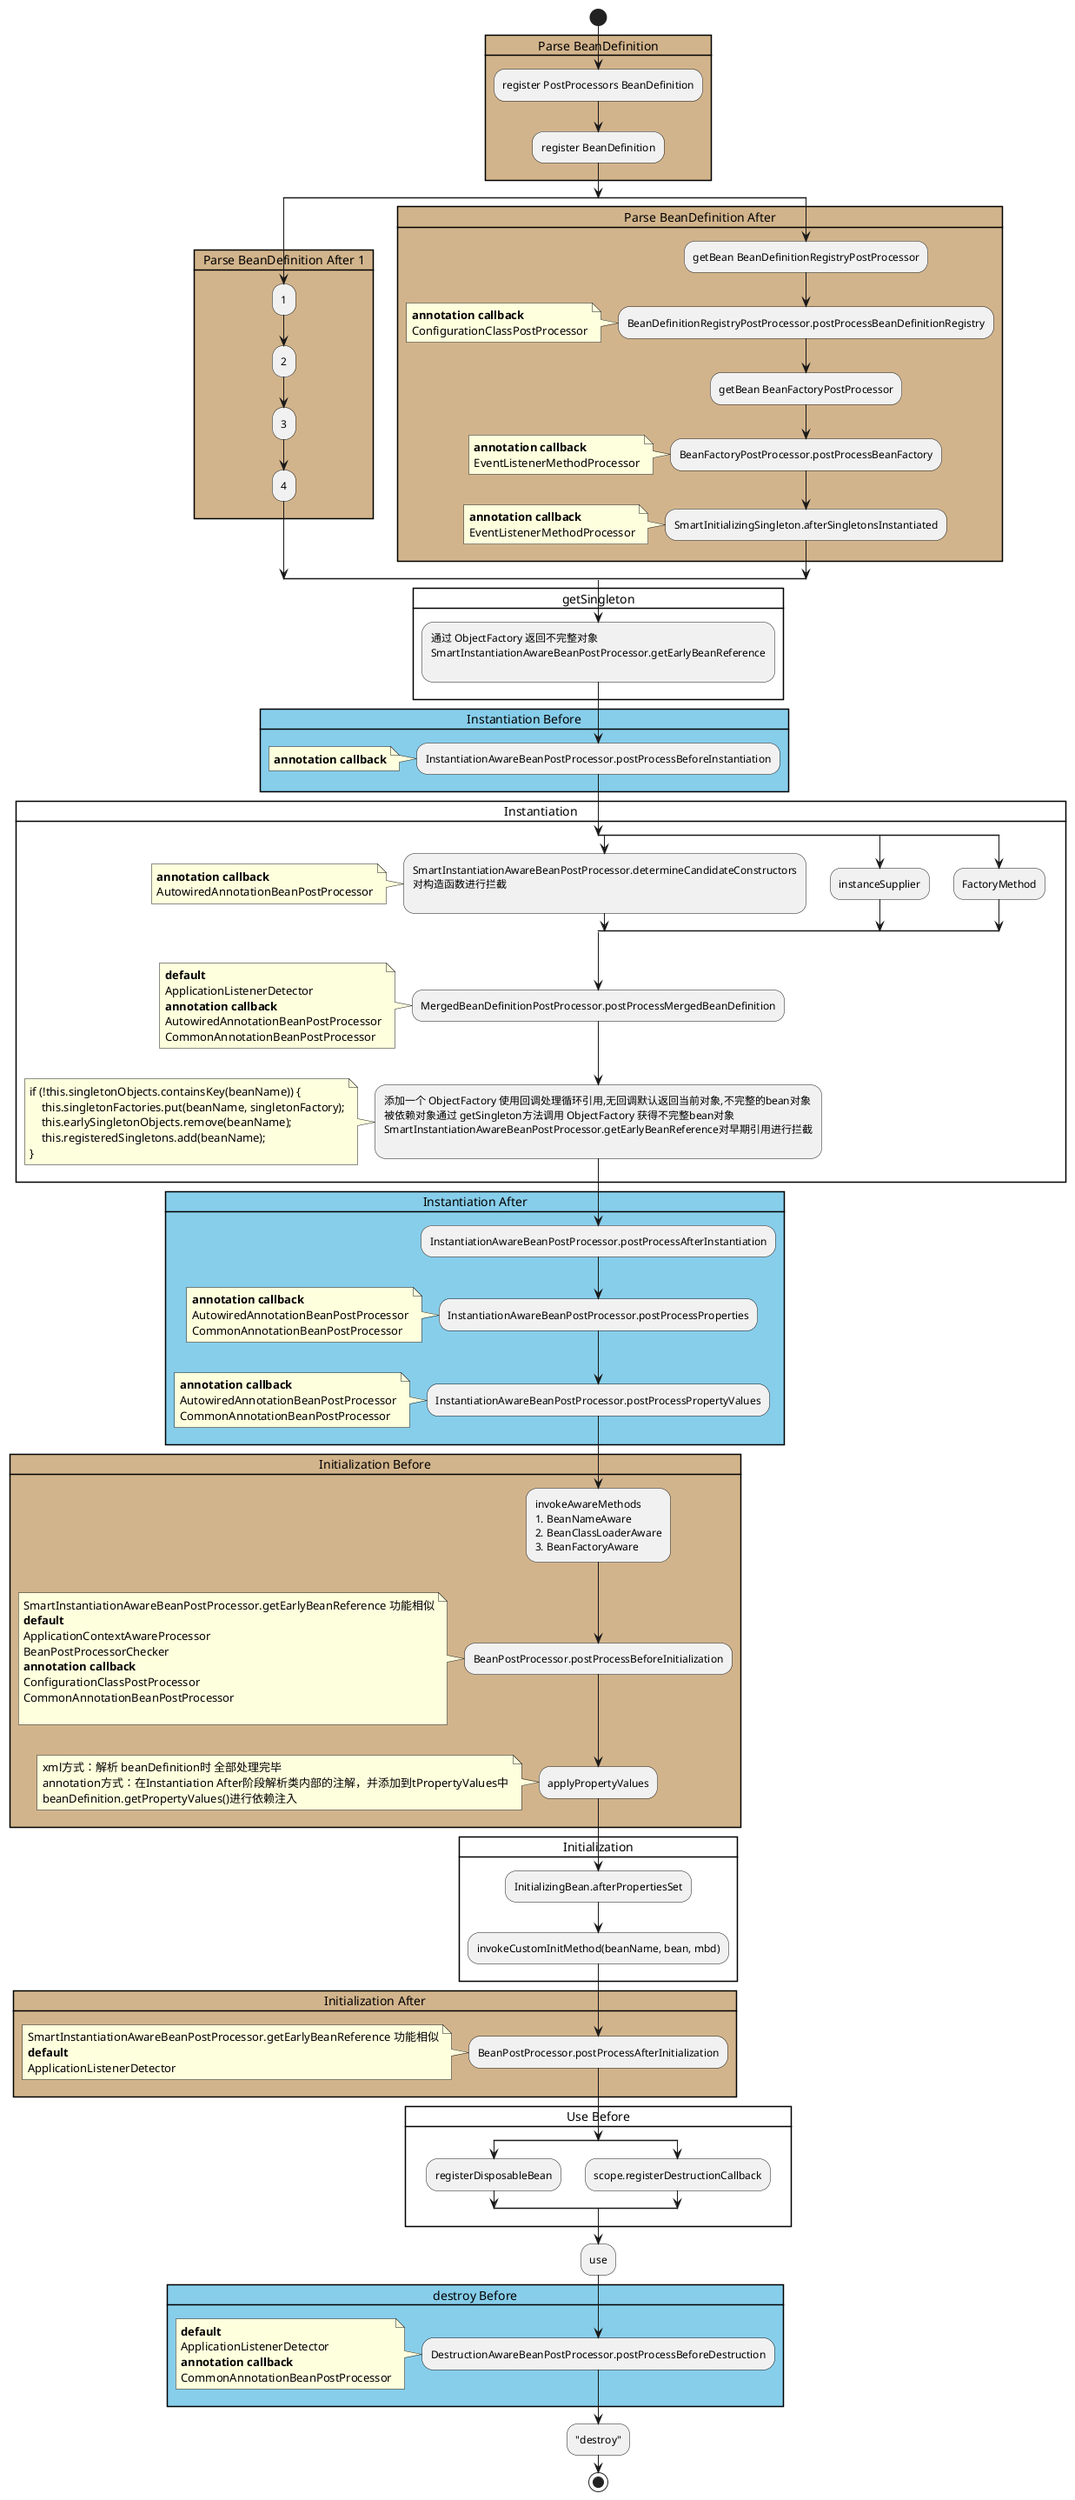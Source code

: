 @startuml
'https://plantuml.com/activity-diagram-beta

start
card "Parse BeanDefinition" #tan{
    :register PostProcessors BeanDefinition;
    :register BeanDefinition;
}

split
card "Parse BeanDefinition After 1" #tan{
:1;
:2;
:3;
:4;
}
split again

card "Parse BeanDefinition After" #tan{
    :getBean BeanDefinitionRegistryPostProcessor;
    :BeanDefinitionRegistryPostProcessor.postProcessBeanDefinitionRegistry;
    note
    **annotation callback**
    ConfigurationClassPostProcessor
    end note
    :getBean BeanFactoryPostProcessor;
    :BeanFactoryPostProcessor.postProcessBeanFactory;
    note
    **annotation callback**
    EventListenerMethodProcessor
    end note

    :SmartInitializingSingleton.afterSingletonsInstantiated;
    note
    **annotation callback**
    EventListenerMethodProcessor
    end note
}
endsplit

card "getSingleton" {
    :通过 ObjectFactory 返回不完整对象
    SmartInstantiationAwareBeanPostProcessor.getEarlyBeanReference
    ;
}

card "Instantiation Before" #skyblue    {
    :InstantiationAwareBeanPostProcessor.postProcessBeforeInstantiation;
    note
    **annotation callback**
    end note

}

card "Instantiation"{
split
    :SmartInstantiationAwareBeanPostProcessor.determineCandidateConstructors
    对构造函数进行拦截
    ;
    note
    **annotation callback**
    AutowiredAnnotationBeanPostProcessor
    end note
split again
    :instanceSupplier;
split again
    :FactoryMethod;

endsplit
    :MergedBeanDefinitionPostProcessor.postProcessMergedBeanDefinition;
    note
    **default**
    ApplicationListenerDetector
    **annotation callback**
    AutowiredAnnotationBeanPostProcessor
    CommonAnnotationBeanPostProcessor
    end note
    :添加一个 ObjectFactory 使用回调处理循环引用,无回调默认返回当前对象,不完整的bean对象
    被依赖对象通过 getSingleton方法调用 ObjectFactory 获得不完整bean对象
    SmartInstantiationAwareBeanPostProcessor.getEarlyBeanReference对早期引用进行拦截
    ;
    note
    if (!this.singletonObjects.containsKey(beanName)) {
        this.singletonFactories.put(beanName, singletonFactory);
        this.earlySingletonObjects.remove(beanName);
        this.registeredSingletons.add(beanName);
    }
    end note
}

card "Instantiation After" #skyblue {
    :InstantiationAwareBeanPostProcessor.postProcessAfterInstantiation;
    :InstantiationAwareBeanPostProcessor.postProcessProperties;
    note
    **annotation callback**
    AutowiredAnnotationBeanPostProcessor
    CommonAnnotationBeanPostProcessor
    end note
    :InstantiationAwareBeanPostProcessor.postProcessPropertyValues;

    note
    **annotation callback**
    AutowiredAnnotationBeanPostProcessor
    CommonAnnotationBeanPostProcessor
    end note
}


card "Initialization Before" #tan {
    :invokeAwareMethods
    #BeanNameAware
    #BeanClassLoaderAware
    #BeanFactoryAware;
    :BeanPostProcessor.postProcessBeforeInitialization;
    note
        SmartInstantiationAwareBeanPostProcessor.getEarlyBeanReference 功能相似
        **default**
        ApplicationContextAwareProcessor
        BeanPostProcessorChecker
        **annotation callback**
        ConfigurationClassPostProcessor
        CommonAnnotationBeanPostProcessor

    end note
    :applyPropertyValues;
    note
    xml方式：解析 beanDefinition时 全部处理完毕
    annotation方式：在Instantiation After阶段解析类内部的注解，并添加到tPropertyValues中
    beanDefinition.getPropertyValues()进行依赖注入
    end note

}

card "Initialization" {
    :InitializingBean.afterPropertiesSet;
    :invokeCustomInitMethod(beanName, bean, mbd);

}

card "Initialization After" #tan {
    :BeanPostProcessor.postProcessAfterInitialization;
    note
        SmartInstantiationAwareBeanPostProcessor.getEarlyBeanReference 功能相似
        **default**
        ApplicationListenerDetector
    end note
}
card "Use Before"{
split
    :registerDisposableBean;
split again
    :scope.registerDestructionCallback;
endsplit

}
:use;

card "destroy Before" #skyblue {
    :DestructionAwareBeanPostProcessor.postProcessBeforeDestruction;
    note
    **default**
    ApplicationListenerDetector
    **annotation callback**
    CommonAnnotationBeanPostProcessor
    end note
}
:"destroy";
stop

@enduml
